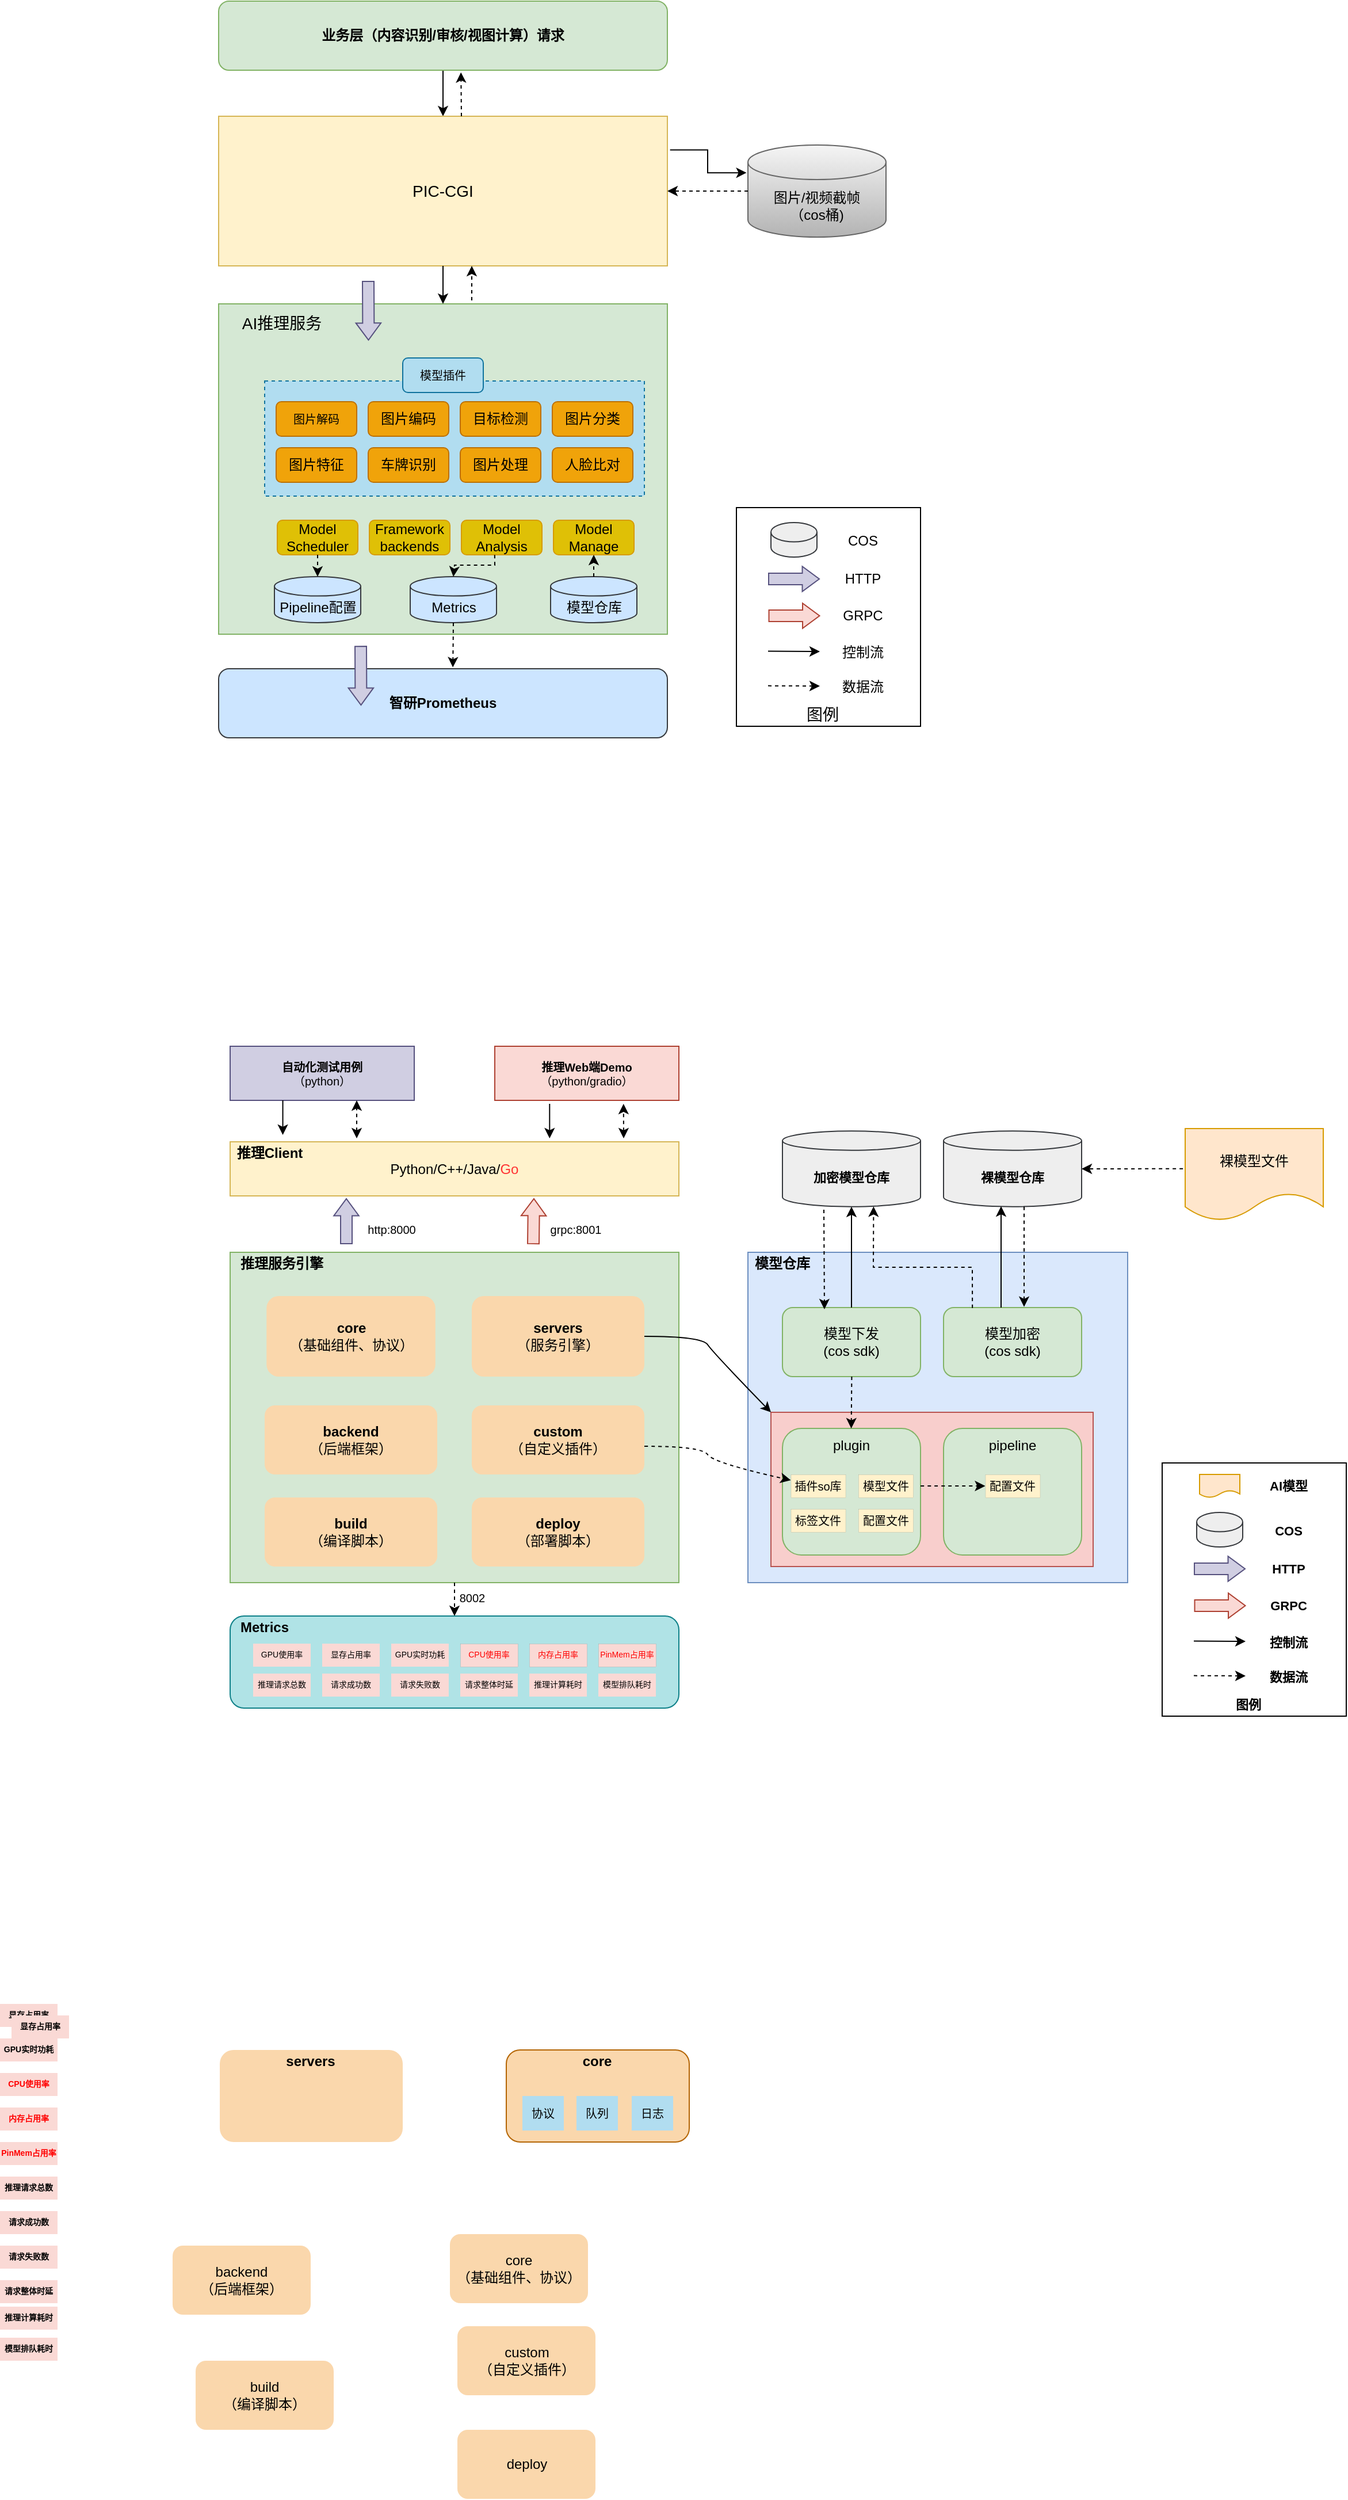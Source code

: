 <mxfile version="26.0.11">
  <diagram id="yvUyb9_Yjom-hSUSaHzK" name="Page-1">
    <mxGraphModel dx="1536" dy="848" grid="1" gridSize="10" guides="1" tooltips="1" connect="1" arrows="1" fold="1" page="1" pageScale="1" pageWidth="850" pageHeight="1100" math="0" shadow="0">
      <root>
        <mxCell id="0" />
        <mxCell id="1" parent="0" />
        <mxCell id="vIj0ayznzQ2Hyw27erG9-20" value="" style="rounded=0;whiteSpace=wrap;html=1;fillColor=#dae8fc;strokeColor=#6c8ebf;" vertex="1" parent="1">
          <mxGeometry x="650" y="1377" width="330" height="287" as="geometry" />
        </mxCell>
        <mxCell id="vIj0ayznzQ2Hyw27erG9-158" value="" style="rounded=0;whiteSpace=wrap;html=1;fillColor=#f8cecc;strokeColor=#b85450;" vertex="1" parent="1">
          <mxGeometry x="670" y="1516" width="280" height="134" as="geometry" />
        </mxCell>
        <mxCell id="qv2Fv-azI1-X_JU1ZbXW-3" value="" style="edgeStyle=orthogonalEdgeStyle;rounded=0;orthogonalLoop=1;jettySize=auto;html=1;" parent="1" source="qv2Fv-azI1-X_JU1ZbXW-1" target="qv2Fv-azI1-X_JU1ZbXW-2" edge="1">
          <mxGeometry relative="1" as="geometry" />
        </mxCell>
        <mxCell id="qv2Fv-azI1-X_JU1ZbXW-1" value="&lt;b&gt;业务层（内容识别/审核/视图计算）请求&lt;/b&gt;" style="rounded=1;whiteSpace=wrap;html=1;fillColor=#d5e8d4;strokeColor=#82b366;" parent="1" vertex="1">
          <mxGeometry x="190" y="290" width="390" height="60" as="geometry" />
        </mxCell>
        <mxCell id="qv2Fv-azI1-X_JU1ZbXW-2" value="&lt;font style=&quot;font-size: 14px;&quot;&gt;PIC-CGI&lt;/font&gt;" style="rounded=0;whiteSpace=wrap;html=1;fillColor=#fff2cc;strokeColor=#d6b656;gradientColor=none;" parent="1" vertex="1">
          <mxGeometry x="190" y="390" width="390" height="130" as="geometry" />
        </mxCell>
        <mxCell id="qv2Fv-azI1-X_JU1ZbXW-4" value="图片/视频截帧&lt;br&gt;（cos桶)" style="shape=cylinder3;whiteSpace=wrap;html=1;boundedLbl=1;backgroundOutline=1;size=15;fillColor=#f5f5f5;strokeColor=#666666;gradientColor=#b3b3b3;" parent="1" vertex="1">
          <mxGeometry x="650" y="415" width="120" height="80" as="geometry" />
        </mxCell>
        <mxCell id="qv2Fv-azI1-X_JU1ZbXW-6" style="edgeStyle=orthogonalEdgeStyle;rounded=0;orthogonalLoop=1;jettySize=auto;html=1;entryX=1;entryY=0.5;entryDx=0;entryDy=0;exitX=0;exitY=0.5;exitDx=0;exitDy=0;exitPerimeter=0;dashed=1;" parent="1" source="qv2Fv-azI1-X_JU1ZbXW-4" target="qv2Fv-azI1-X_JU1ZbXW-2" edge="1">
          <mxGeometry relative="1" as="geometry">
            <mxPoint x="664" y="360" as="sourcePoint" />
          </mxGeometry>
        </mxCell>
        <mxCell id="qv2Fv-azI1-X_JU1ZbXW-7" value="" style="rounded=0;whiteSpace=wrap;html=1;fillColor=#d5e8d4;strokeColor=#82b366;" parent="1" vertex="1">
          <mxGeometry x="190" y="553" width="390" height="287" as="geometry" />
        </mxCell>
        <mxCell id="qv2Fv-azI1-X_JU1ZbXW-8" value="&lt;font style=&quot;font-size: 14px;&quot;&gt;AI推理服务&lt;/font&gt;" style="text;strokeColor=none;align=center;fillColor=none;html=1;verticalAlign=middle;whiteSpace=wrap;rounded=0;" parent="1" vertex="1">
          <mxGeometry x="200" y="550" width="90" height="40" as="geometry" />
        </mxCell>
        <mxCell id="qv2Fv-azI1-X_JU1ZbXW-9" value="" style="rounded=0;whiteSpace=wrap;html=1;fillColor=#b1ddf0;strokeColor=#10739e;dashed=1;" parent="1" vertex="1">
          <mxGeometry x="230" y="620" width="330" height="100" as="geometry" />
        </mxCell>
        <mxCell id="qv2Fv-azI1-X_JU1ZbXW-10" value="&lt;font style=&quot;font-size: 10px;&quot;&gt;图片解码&lt;/font&gt;" style="rounded=1;whiteSpace=wrap;html=1;fillColor=#f0a30a;strokeColor=#BD7000;fontColor=#000000;" parent="1" vertex="1">
          <mxGeometry x="240" y="638" width="70" height="30" as="geometry" />
        </mxCell>
        <mxCell id="qv2Fv-azI1-X_JU1ZbXW-12" value="图片编码" style="rounded=1;whiteSpace=wrap;html=1;fillColor=#f0a30a;strokeColor=#BD7000;fontColor=#000000;" parent="1" vertex="1">
          <mxGeometry x="320" y="638" width="70" height="30" as="geometry" />
        </mxCell>
        <mxCell id="qv2Fv-azI1-X_JU1ZbXW-13" value="目标检测" style="rounded=1;whiteSpace=wrap;html=1;fillColor=#f0a30a;strokeColor=#BD7000;fontColor=#000000;" parent="1" vertex="1">
          <mxGeometry x="400" y="638" width="70" height="30" as="geometry" />
        </mxCell>
        <mxCell id="qv2Fv-azI1-X_JU1ZbXW-14" value="图片分类" style="rounded=1;whiteSpace=wrap;html=1;fillColor=#f0a30a;strokeColor=#BD7000;fontColor=#000000;" parent="1" vertex="1">
          <mxGeometry x="480" y="638" width="70" height="30" as="geometry" />
        </mxCell>
        <mxCell id="qv2Fv-azI1-X_JU1ZbXW-15" value="图片特征" style="rounded=1;whiteSpace=wrap;html=1;fillColor=#f0a30a;strokeColor=#BD7000;fontColor=#000000;" parent="1" vertex="1">
          <mxGeometry x="240" y="678" width="70" height="30" as="geometry" />
        </mxCell>
        <mxCell id="qv2Fv-azI1-X_JU1ZbXW-16" value="车牌识别" style="rounded=1;whiteSpace=wrap;html=1;fillColor=#f0a30a;strokeColor=#BD7000;fontColor=#000000;" parent="1" vertex="1">
          <mxGeometry x="320" y="678" width="70" height="30" as="geometry" />
        </mxCell>
        <mxCell id="qv2Fv-azI1-X_JU1ZbXW-17" value="图片处理" style="rounded=1;whiteSpace=wrap;html=1;fillColor=#f0a30a;strokeColor=#BD7000;fontColor=#000000;" parent="1" vertex="1">
          <mxGeometry x="400" y="678" width="70" height="30" as="geometry" />
        </mxCell>
        <mxCell id="qv2Fv-azI1-X_JU1ZbXW-18" value="人脸比对" style="rounded=1;whiteSpace=wrap;html=1;fillColor=#f0a30a;strokeColor=#BD7000;fontColor=#000000;" parent="1" vertex="1">
          <mxGeometry x="480" y="678" width="70" height="30" as="geometry" />
        </mxCell>
        <mxCell id="qv2Fv-azI1-X_JU1ZbXW-19" value="&lt;font style=&quot;font-size: 10px;&quot;&gt;模型插件&lt;/font&gt;" style="rounded=1;whiteSpace=wrap;html=1;fillColor=#b1ddf0;strokeColor=#10739e;" parent="1" vertex="1">
          <mxGeometry x="350" y="600" width="70" height="30" as="geometry" />
        </mxCell>
        <mxCell id="qv2Fv-azI1-X_JU1ZbXW-20" value="Model&lt;br&gt;Scheduler" style="rounded=1;whiteSpace=wrap;html=1;fillColor=#DFC006;strokeColor=#d79b00;gradientColor=none;" parent="1" vertex="1">
          <mxGeometry x="241" y="741" width="70" height="30" as="geometry" />
        </mxCell>
        <mxCell id="qv2Fv-azI1-X_JU1ZbXW-22" value="" style="edgeStyle=orthogonalEdgeStyle;rounded=0;orthogonalLoop=1;jettySize=auto;html=1;entryX=0.5;entryY=0;entryDx=0;entryDy=0;exitX=0.5;exitY=1;exitDx=0;exitDy=0;" parent="1" source="qv2Fv-azI1-X_JU1ZbXW-2" target="qv2Fv-azI1-X_JU1ZbXW-7" edge="1">
          <mxGeometry relative="1" as="geometry">
            <mxPoint x="380" y="530" as="sourcePoint" />
            <mxPoint x="395" y="290" as="targetPoint" />
            <Array as="points">
              <mxPoint x="385" y="540" />
              <mxPoint x="385" y="540" />
            </Array>
          </mxGeometry>
        </mxCell>
        <mxCell id="qv2Fv-azI1-X_JU1ZbXW-24" value="" style="rounded=0;whiteSpace=wrap;html=1;" parent="1" vertex="1">
          <mxGeometry x="640" y="730" width="160" height="190" as="geometry" />
        </mxCell>
        <mxCell id="qv2Fv-azI1-X_JU1ZbXW-25" value="&lt;font style=&quot;font-size: 14px;&quot;&gt;图例&lt;/font&gt;" style="text;strokeColor=none;align=center;fillColor=none;html=1;verticalAlign=middle;whiteSpace=wrap;rounded=0;" parent="1" vertex="1">
          <mxGeometry x="670" y="890" width="90" height="40" as="geometry" />
        </mxCell>
        <mxCell id="qv2Fv-azI1-X_JU1ZbXW-26" value="" style="shape=cylinder3;whiteSpace=wrap;html=1;boundedLbl=1;backgroundOutline=1;size=8.375;fillColor=#eeeeee;strokeColor=#36393d;" parent="1" vertex="1">
          <mxGeometry x="670" y="743" width="40" height="30" as="geometry" />
        </mxCell>
        <mxCell id="qv2Fv-azI1-X_JU1ZbXW-27" value="&lt;font style=&quot;font-size: 12px;&quot;&gt;COS&lt;/font&gt;" style="text;strokeColor=none;align=center;fillColor=none;html=1;verticalAlign=middle;whiteSpace=wrap;rounded=0;" parent="1" vertex="1">
          <mxGeometry x="720" y="743" width="60" height="32" as="geometry" />
        </mxCell>
        <mxCell id="qv2Fv-azI1-X_JU1ZbXW-28" value="" style="shape=flexArrow;endArrow=classic;html=1;rounded=0;endWidth=10.75;endSize=4.582;fillColor=#d0cee2;strokeColor=#56517e;" parent="1" edge="1">
          <mxGeometry width="50" height="50" relative="1" as="geometry">
            <mxPoint x="667.5" y="792" as="sourcePoint" />
            <mxPoint x="712.5" y="792" as="targetPoint" />
          </mxGeometry>
        </mxCell>
        <mxCell id="qv2Fv-azI1-X_JU1ZbXW-29" value="&lt;font style=&quot;font-size: 12px;&quot;&gt;HTTP&lt;/font&gt;" style="text;strokeColor=none;align=center;fillColor=none;html=1;verticalAlign=middle;whiteSpace=wrap;rounded=0;" parent="1" vertex="1">
          <mxGeometry x="720" y="776" width="60" height="32" as="geometry" />
        </mxCell>
        <mxCell id="qv2Fv-azI1-X_JU1ZbXW-30" value="" style="shape=flexArrow;endArrow=classic;html=1;rounded=0;endWidth=10.75;endSize=4.582;fillColor=#fad9d5;strokeColor=#ae4132;" parent="1" edge="1">
          <mxGeometry width="50" height="50" relative="1" as="geometry">
            <mxPoint x="667.75" y="824" as="sourcePoint" />
            <mxPoint x="712.75" y="824" as="targetPoint" />
          </mxGeometry>
        </mxCell>
        <mxCell id="qv2Fv-azI1-X_JU1ZbXW-31" value="&lt;font style=&quot;font-size: 12px;&quot;&gt;GRPC&lt;/font&gt;" style="text;strokeColor=none;align=center;fillColor=none;html=1;verticalAlign=middle;whiteSpace=wrap;rounded=0;" parent="1" vertex="1">
          <mxGeometry x="720.25" y="808" width="60" height="32" as="geometry" />
        </mxCell>
        <mxCell id="qv2Fv-azI1-X_JU1ZbXW-32" value="" style="endArrow=classic;html=1;rounded=0;" parent="1" edge="1">
          <mxGeometry width="50" height="50" relative="1" as="geometry">
            <mxPoint x="667.5" y="854.81" as="sourcePoint" />
            <mxPoint x="712.5" y="855" as="targetPoint" />
          </mxGeometry>
        </mxCell>
        <mxCell id="qv2Fv-azI1-X_JU1ZbXW-33" value="控制流" style="text;strokeColor=none;align=center;fillColor=none;html=1;verticalAlign=middle;whiteSpace=wrap;rounded=0;" parent="1" vertex="1">
          <mxGeometry x="720.25" y="840" width="60" height="32" as="geometry" />
        </mxCell>
        <mxCell id="qv2Fv-azI1-X_JU1ZbXW-34" value="" style="endArrow=classic;html=1;rounded=0;dashed=1;" parent="1" edge="1">
          <mxGeometry width="50" height="50" relative="1" as="geometry">
            <mxPoint x="667.5" y="884.81" as="sourcePoint" />
            <mxPoint x="712.5" y="885" as="targetPoint" />
          </mxGeometry>
        </mxCell>
        <mxCell id="qv2Fv-azI1-X_JU1ZbXW-35" value="数据流" style="text;strokeColor=none;align=center;fillColor=none;html=1;verticalAlign=middle;whiteSpace=wrap;rounded=0;" parent="1" vertex="1">
          <mxGeometry x="720.25" y="870" width="60" height="32" as="geometry" />
        </mxCell>
        <mxCell id="qv2Fv-azI1-X_JU1ZbXW-36" value="" style="shape=flexArrow;endArrow=classic;html=1;rounded=0;endWidth=10.75;endSize=4.582;fillColor=#d0cee2;strokeColor=#56517e;" parent="1" edge="1">
          <mxGeometry width="50" height="50" relative="1" as="geometry">
            <mxPoint x="320" y="533" as="sourcePoint" />
            <mxPoint x="320.23" y="584.92" as="targetPoint" />
          </mxGeometry>
        </mxCell>
        <mxCell id="qv2Fv-azI1-X_JU1ZbXW-37" value="Framework&lt;br&gt;backends" style="rounded=1;whiteSpace=wrap;html=1;fillColor=#DFC006;strokeColor=#d79b00;gradientColor=none;" parent="1" vertex="1">
          <mxGeometry x="321" y="741" width="70" height="30" as="geometry" />
        </mxCell>
        <mxCell id="qv2Fv-azI1-X_JU1ZbXW-38" value="Model Analysis" style="rounded=1;whiteSpace=wrap;html=1;fillColor=#DFC006;strokeColor=#d79b00;gradientColor=none;" parent="1" vertex="1">
          <mxGeometry x="401" y="741" width="70" height="30" as="geometry" />
        </mxCell>
        <mxCell id="qv2Fv-azI1-X_JU1ZbXW-39" value="Model Manage" style="rounded=1;whiteSpace=wrap;html=1;fillColor=#DFC006;strokeColor=#d79b00;gradientColor=none;" parent="1" vertex="1">
          <mxGeometry x="481" y="741" width="70" height="30" as="geometry" />
        </mxCell>
        <mxCell id="qv2Fv-azI1-X_JU1ZbXW-40" value="" style="endArrow=classic;html=1;rounded=0;dashed=1;" parent="1" edge="1">
          <mxGeometry width="50" height="50" relative="1" as="geometry">
            <mxPoint x="410" y="550" as="sourcePoint" />
            <mxPoint x="410" y="520" as="targetPoint" />
          </mxGeometry>
        </mxCell>
        <mxCell id="qv2Fv-azI1-X_JU1ZbXW-42" value="" style="edgeStyle=orthogonalEdgeStyle;rounded=0;orthogonalLoop=1;jettySize=auto;html=1;exitX=1.006;exitY=0.225;exitDx=0;exitDy=0;exitPerimeter=0;entryX=-0.01;entryY=0.301;entryDx=0;entryDy=0;entryPerimeter=0;" parent="1" source="qv2Fv-azI1-X_JU1ZbXW-2" target="qv2Fv-azI1-X_JU1ZbXW-4" edge="1">
          <mxGeometry relative="1" as="geometry">
            <mxPoint x="680" y="250" as="sourcePoint" />
            <mxPoint x="680" y="320" as="targetPoint" />
          </mxGeometry>
        </mxCell>
        <mxCell id="qv2Fv-azI1-X_JU1ZbXW-44" value="" style="endArrow=classic;html=1;rounded=0;dashed=1;entryX=0.54;entryY=1.031;entryDx=0;entryDy=0;entryPerimeter=0;" parent="1" target="qv2Fv-azI1-X_JU1ZbXW-1" edge="1">
          <mxGeometry width="50" height="50" relative="1" as="geometry">
            <mxPoint x="401" y="390" as="sourcePoint" />
            <mxPoint x="401" y="360" as="targetPoint" />
          </mxGeometry>
        </mxCell>
        <mxCell id="qv2Fv-azI1-X_JU1ZbXW-45" value="Pipeline配置" style="shape=cylinder3;whiteSpace=wrap;html=1;boundedLbl=1;backgroundOutline=1;size=8.4;fillColor=#cce5ff;strokeColor=#36393d;" parent="1" vertex="1">
          <mxGeometry x="238.5" y="790" width="75" height="40" as="geometry" />
        </mxCell>
        <mxCell id="qv2Fv-azI1-X_JU1ZbXW-46" value="Metrics" style="shape=cylinder3;whiteSpace=wrap;html=1;boundedLbl=1;backgroundOutline=1;size=8.4;fillColor=#cce5ff;strokeColor=#36393d;" parent="1" vertex="1">
          <mxGeometry x="356.5" y="790" width="75" height="40" as="geometry" />
        </mxCell>
        <mxCell id="qv2Fv-azI1-X_JU1ZbXW-47" value="模型仓库" style="shape=cylinder3;whiteSpace=wrap;html=1;boundedLbl=1;backgroundOutline=1;size=8.4;fillColor=#cce5ff;strokeColor=#36393d;" parent="1" vertex="1">
          <mxGeometry x="478.5" y="790" width="75" height="40" as="geometry" />
        </mxCell>
        <mxCell id="qv2Fv-azI1-X_JU1ZbXW-48" value="&lt;b&gt;智研Prometheus&lt;/b&gt;" style="rounded=1;whiteSpace=wrap;html=1;fillColor=#cce5ff;strokeColor=#36393d;" parent="1" vertex="1">
          <mxGeometry x="190" y="870" width="390" height="60" as="geometry" />
        </mxCell>
        <mxCell id="qv2Fv-azI1-X_JU1ZbXW-49" value="" style="endArrow=classic;html=1;rounded=0;dashed=1;exitX=0.5;exitY=1;exitDx=0;exitDy=0;entryX=0.5;entryY=0;entryDx=0;entryDy=0;entryPerimeter=0;" parent="1" source="qv2Fv-azI1-X_JU1ZbXW-20" target="qv2Fv-azI1-X_JU1ZbXW-45" edge="1">
          <mxGeometry width="50" height="50" relative="1" as="geometry">
            <mxPoint x="268.5" y="789.2" as="sourcePoint" />
            <mxPoint x="313.5" y="789.39" as="targetPoint" />
          </mxGeometry>
        </mxCell>
        <mxCell id="qv2Fv-azI1-X_JU1ZbXW-50" value="" style="endArrow=classic;html=1;rounded=0;dashed=1;entryX=0.5;entryY=0;entryDx=0;entryDy=0;entryPerimeter=0;exitX=0.413;exitY=1.006;exitDx=0;exitDy=0;exitPerimeter=0;" parent="1" source="qv2Fv-azI1-X_JU1ZbXW-38" target="qv2Fv-azI1-X_JU1ZbXW-46" edge="1">
          <mxGeometry width="50" height="50" relative="1" as="geometry">
            <mxPoint x="432.5" y="771" as="sourcePoint" />
            <mxPoint x="477.5" y="771.19" as="targetPoint" />
            <Array as="points">
              <mxPoint x="430" y="780" />
              <mxPoint x="395" y="780" />
            </Array>
          </mxGeometry>
        </mxCell>
        <mxCell id="qv2Fv-azI1-X_JU1ZbXW-51" value="" style="endArrow=classic;html=1;rounded=0;dashed=1;entryX=0.5;entryY=1;entryDx=0;entryDy=0;exitX=0.5;exitY=0;exitDx=0;exitDy=0;exitPerimeter=0;" parent="1" source="qv2Fv-azI1-X_JU1ZbXW-47" target="qv2Fv-azI1-X_JU1ZbXW-39" edge="1">
          <mxGeometry width="50" height="50" relative="1" as="geometry">
            <mxPoint x="520" y="790" as="sourcePoint" />
            <mxPoint x="565" y="790.19" as="targetPoint" />
          </mxGeometry>
        </mxCell>
        <mxCell id="qv2Fv-azI1-X_JU1ZbXW-52" value="" style="endArrow=classic;html=1;rounded=0;dashed=1;entryX=0.522;entryY=-0.02;entryDx=0;entryDy=0;entryPerimeter=0;exitX=0.5;exitY=1;exitDx=0;exitDy=0;exitPerimeter=0;" parent="1" source="qv2Fv-azI1-X_JU1ZbXW-46" target="qv2Fv-azI1-X_JU1ZbXW-48" edge="1">
          <mxGeometry width="50" height="50" relative="1" as="geometry">
            <mxPoint x="400" y="839.05" as="sourcePoint" />
            <mxPoint x="445" y="839.24" as="targetPoint" />
          </mxGeometry>
        </mxCell>
        <mxCell id="qv2Fv-azI1-X_JU1ZbXW-56" value="" style="shape=flexArrow;endArrow=classic;html=1;rounded=0;endWidth=10.75;endSize=4.582;fillColor=#d0cee2;strokeColor=#56517e;" parent="1" edge="1">
          <mxGeometry width="50" height="50" relative="1" as="geometry">
            <mxPoint x="313.5" y="850.08" as="sourcePoint" />
            <mxPoint x="313.73" y="902" as="targetPoint" />
          </mxGeometry>
        </mxCell>
        <mxCell id="vIj0ayznzQ2Hyw27erG9-16" value="" style="rounded=0;whiteSpace=wrap;html=1;fillColor=#d5e8d4;strokeColor=#82b366;" vertex="1" parent="1">
          <mxGeometry x="200" y="1377" width="390" height="287" as="geometry" />
        </mxCell>
        <mxCell id="vIj0ayznzQ2Hyw27erG9-19" value="&lt;b&gt;推理服务引擎&lt;/b&gt;" style="rounded=0;whiteSpace=wrap;html=1;fillColor=none;strokeColor=none;" vertex="1" parent="1">
          <mxGeometry x="200" y="1377" width="90" height="20" as="geometry" />
        </mxCell>
        <mxCell id="vIj0ayznzQ2Hyw27erG9-21" value="&lt;b&gt;模型仓库&lt;/b&gt;" style="rounded=0;whiteSpace=wrap;html=1;fillColor=none;strokeColor=none;" vertex="1" parent="1">
          <mxGeometry x="650" y="1377" width="60" height="20" as="geometry" />
        </mxCell>
        <mxCell id="vIj0ayznzQ2Hyw27erG9-22" value="" style="shape=flexArrow;endArrow=classic;html=1;rounded=0;endWidth=10.75;endSize=4.582;fillColor=#d0cee2;strokeColor=#56517e;fontFamily=Helvetica;fontStyle=1;fontSize=11;" edge="1" parent="1">
          <mxGeometry width="50" height="50" relative="1" as="geometry">
            <mxPoint x="301" y="1370" as="sourcePoint" />
            <mxPoint x="301" y="1330" as="targetPoint" />
          </mxGeometry>
        </mxCell>
        <mxCell id="vIj0ayznzQ2Hyw27erG9-27" value="http:8000" style="edgeLabel;html=1;align=center;verticalAlign=middle;resizable=0;points=[];fontSize=10;" vertex="1" connectable="0" parent="vIj0ayznzQ2Hyw27erG9-22">
          <mxGeometry x="-0.386" y="-1" relative="1" as="geometry">
            <mxPoint x="38" y="-1" as="offset" />
          </mxGeometry>
        </mxCell>
        <mxCell id="vIj0ayznzQ2Hyw27erG9-24" value="" style="shape=flexArrow;endArrow=classic;html=1;rounded=0;endWidth=10.75;endSize=4.582;fillColor=#fad9d5;strokeColor=#ae4132;fontFamily=Helvetica;fontStyle=1;fontSize=11;" edge="1" parent="1">
          <mxGeometry width="50" height="50" relative="1" as="geometry">
            <mxPoint x="463.5" y="1370" as="sourcePoint" />
            <mxPoint x="464" y="1330" as="targetPoint" />
          </mxGeometry>
        </mxCell>
        <mxCell id="vIj0ayznzQ2Hyw27erG9-28" value="grpc:8001" style="edgeLabel;html=1;align=center;verticalAlign=middle;resizable=0;points=[];fontSize=10;" vertex="1" connectable="0" parent="vIj0ayznzQ2Hyw27erG9-24">
          <mxGeometry x="-0.1" y="-1" relative="1" as="geometry">
            <mxPoint x="35" y="5" as="offset" />
          </mxGeometry>
        </mxCell>
        <mxCell id="vIj0ayznzQ2Hyw27erG9-30" value="&lt;b&gt;自动化测试用例&lt;/b&gt;&lt;br&gt;（python）" style="rounded=0;whiteSpace=wrap;html=1;fillColor=#d0cee2;strokeColor=#56517e;fontSize=10;" vertex="1" parent="1">
          <mxGeometry x="200" y="1198" width="160" height="47" as="geometry" />
        </mxCell>
        <mxCell id="vIj0ayznzQ2Hyw27erG9-31" value="&lt;b&gt;推理Web端Demo&lt;/b&gt;&lt;br&gt;（python/gradio）" style="rounded=0;whiteSpace=wrap;html=1;fillColor=#fad9d5;strokeColor=#ae4132;fontSize=10;" vertex="1" parent="1">
          <mxGeometry x="430" y="1198" width="160" height="47" as="geometry" />
        </mxCell>
        <mxCell id="vIj0ayznzQ2Hyw27erG9-32" value="" style="endArrow=classic;html=1;rounded=0;fontFamily=Helvetica;fontStyle=1;fontSize=10;" edge="1" parent="1">
          <mxGeometry width="50" height="50" relative="1" as="geometry">
            <mxPoint x="245.77" y="1245" as="sourcePoint" />
            <mxPoint x="245.77" y="1275" as="targetPoint" />
          </mxGeometry>
        </mxCell>
        <mxCell id="vIj0ayznzQ2Hyw27erG9-33" value="" style="endArrow=classic;html=1;rounded=0;dashed=1;fontFamily=Helvetica;fontStyle=1;fontSize=10;startArrow=classic;startFill=1;" edge="1" parent="1">
          <mxGeometry width="50" height="50" relative="1" as="geometry">
            <mxPoint x="310" y="1278" as="sourcePoint" />
            <mxPoint x="310" y="1245" as="targetPoint" />
          </mxGeometry>
        </mxCell>
        <mxCell id="vIj0ayznzQ2Hyw27erG9-35" value="" style="group" vertex="1" connectable="0" parent="1">
          <mxGeometry x="200" y="1281" width="390" height="47" as="geometry" />
        </mxCell>
        <mxCell id="vIj0ayznzQ2Hyw27erG9-25" value="Python/C++/Java/&lt;font style=&quot;color: rgb(255, 51, 51);&quot;&gt;Go&lt;/font&gt;" style="rounded=0;whiteSpace=wrap;html=1;fillColor=#fff2cc;strokeColor=#d6b656;" vertex="1" parent="vIj0ayznzQ2Hyw27erG9-35">
          <mxGeometry width="390" height="47" as="geometry" />
        </mxCell>
        <mxCell id="vIj0ayznzQ2Hyw27erG9-29" value="&lt;b&gt;推理Client&lt;/b&gt;" style="rounded=0;whiteSpace=wrap;html=1;fillColor=none;strokeColor=none;" vertex="1" parent="vIj0ayznzQ2Hyw27erG9-35">
          <mxGeometry width="69" height="20" as="geometry" />
        </mxCell>
        <mxCell id="vIj0ayznzQ2Hyw27erG9-36" value="" style="endArrow=classic;html=1;rounded=0;fontFamily=Helvetica;fontStyle=1;fontSize=10;" edge="1" parent="1">
          <mxGeometry width="50" height="50" relative="1" as="geometry">
            <mxPoint x="477.65" y="1248" as="sourcePoint" />
            <mxPoint x="477.65" y="1278" as="targetPoint" />
          </mxGeometry>
        </mxCell>
        <mxCell id="vIj0ayznzQ2Hyw27erG9-37" value="" style="endArrow=classic;html=1;rounded=0;dashed=1;fontFamily=Helvetica;fontStyle=1;fontSize=10;startArrow=classic;startFill=1;" edge="1" parent="1">
          <mxGeometry width="50" height="50" relative="1" as="geometry">
            <mxPoint x="542" y="1278" as="sourcePoint" />
            <mxPoint x="541.88" y="1248" as="targetPoint" />
          </mxGeometry>
        </mxCell>
        <mxCell id="vIj0ayznzQ2Hyw27erG9-38" value="" style="endArrow=classic;html=1;rounded=0;dashed=1;fontFamily=Helvetica;fontStyle=1;fontSize=11;exitX=0.5;exitY=1;exitDx=0;exitDy=0;entryX=0.5;entryY=0;entryDx=0;entryDy=0;" edge="1" parent="1" source="vIj0ayznzQ2Hyw27erG9-16" target="vIj0ayznzQ2Hyw27erG9-18">
          <mxGeometry width="50" height="50" relative="1" as="geometry">
            <mxPoint x="399.38" y="1664" as="sourcePoint" />
            <mxPoint x="399.6" y="1687" as="targetPoint" />
          </mxGeometry>
        </mxCell>
        <mxCell id="vIj0ayznzQ2Hyw27erG9-39" value="8002" style="edgeLabel;html=1;align=center;verticalAlign=middle;resizable=0;points=[];fontSize=10;" vertex="1" connectable="0" parent="vIj0ayznzQ2Hyw27erG9-38">
          <mxGeometry x="-0.229" relative="1" as="geometry">
            <mxPoint x="15" y="2" as="offset" />
          </mxGeometry>
        </mxCell>
        <mxCell id="vIj0ayznzQ2Hyw27erG9-41" value="" style="group" vertex="1" connectable="0" parent="1">
          <mxGeometry x="200" y="1693" width="390" height="90" as="geometry" />
        </mxCell>
        <mxCell id="vIj0ayznzQ2Hyw27erG9-18" value="" style="rounded=1;whiteSpace=wrap;html=1;fillColor=#b0e3e6;strokeColor=#0e8088;" vertex="1" parent="vIj0ayznzQ2Hyw27erG9-41">
          <mxGeometry width="390" height="80" as="geometry" />
        </mxCell>
        <mxCell id="vIj0ayznzQ2Hyw27erG9-40" value="&lt;b&gt;Metrics&lt;/b&gt;" style="rounded=0;whiteSpace=wrap;html=1;fillColor=none;strokeColor=none;" vertex="1" parent="vIj0ayznzQ2Hyw27erG9-41">
          <mxGeometry width="60" height="20" as="geometry" />
        </mxCell>
        <mxCell id="vIj0ayznzQ2Hyw27erG9-42" value="&lt;font&gt;GPU使用率&lt;/font&gt;" style="rounded=0;whiteSpace=wrap;html=1;fillColor=#fad9d5;strokeColor=none;fontSize=7;fontStyle=0" vertex="1" parent="vIj0ayznzQ2Hyw27erG9-41">
          <mxGeometry x="20" y="24" width="50" height="20" as="geometry" />
        </mxCell>
        <mxCell id="vIj0ayznzQ2Hyw27erG9-71" value="&lt;font&gt;显存占用率&lt;/font&gt;" style="rounded=0;whiteSpace=wrap;html=1;fillColor=#fad9d5;strokeColor=none;fontSize=7;fontStyle=0" vertex="1" parent="vIj0ayznzQ2Hyw27erG9-41">
          <mxGeometry x="80" y="24" width="50" height="20" as="geometry" />
        </mxCell>
        <mxCell id="vIj0ayznzQ2Hyw27erG9-72" value="&lt;font&gt;GPU实时功耗&lt;/font&gt;" style="rounded=0;whiteSpace=wrap;html=1;fillColor=#fad9d5;strokeColor=none;fontSize=7;fontStyle=0" vertex="1" parent="vIj0ayznzQ2Hyw27erG9-41">
          <mxGeometry x="140" y="24" width="50" height="20" as="geometry" />
        </mxCell>
        <mxCell id="vIj0ayznzQ2Hyw27erG9-73" value="CPU使用率" style="rounded=0;whiteSpace=wrap;html=1;fillColor=#fad9d5;strokeColor=default;fontSize=7;labelBorderColor=none;fontColor=light-dark(#ff0000, #ededed);fontStyle=0;dashed=1;strokeWidth=0;" vertex="1" parent="vIj0ayznzQ2Hyw27erG9-41">
          <mxGeometry x="200" y="24" width="50" height="20" as="geometry" />
        </mxCell>
        <mxCell id="vIj0ayznzQ2Hyw27erG9-74" value="内存占用率" style="rounded=0;whiteSpace=wrap;html=1;fillColor=#fad9d5;strokeColor=default;fontSize=7;labelBorderColor=none;fontColor=light-dark(#ff0000, #ededed);fontStyle=0;dashed=1;strokeWidth=0;" vertex="1" parent="vIj0ayznzQ2Hyw27erG9-41">
          <mxGeometry x="260" y="24" width="50" height="20" as="geometry" />
        </mxCell>
        <mxCell id="vIj0ayznzQ2Hyw27erG9-75" value="PinMem占用率" style="rounded=0;whiteSpace=wrap;html=1;fillColor=#fad9d5;strokeColor=default;fontSize=7;labelBorderColor=none;fontColor=light-dark(#ff0000, #ededed);fontStyle=0;dashed=1;strokeWidth=0;" vertex="1" parent="vIj0ayznzQ2Hyw27erG9-41">
          <mxGeometry x="320" y="24" width="50" height="20" as="geometry" />
        </mxCell>
        <mxCell id="vIj0ayznzQ2Hyw27erG9-76" value="&lt;span&gt;推理请求总数&lt;/span&gt;" style="rounded=0;whiteSpace=wrap;html=1;fillColor=#fad9d5;strokeColor=none;fontSize=7;fontStyle=0" vertex="1" parent="vIj0ayznzQ2Hyw27erG9-41">
          <mxGeometry x="20" y="50" width="50" height="20" as="geometry" />
        </mxCell>
        <mxCell id="vIj0ayznzQ2Hyw27erG9-77" value="&lt;span&gt;请求成功数&lt;/span&gt;" style="rounded=0;whiteSpace=wrap;html=1;fillColor=#fad9d5;strokeColor=none;fontSize=7;fontStyle=0" vertex="1" parent="vIj0ayznzQ2Hyw27erG9-41">
          <mxGeometry x="80" y="50" width="50" height="20" as="geometry" />
        </mxCell>
        <mxCell id="vIj0ayznzQ2Hyw27erG9-78" value="&lt;span&gt;请求失败数&lt;/span&gt;" style="rounded=0;whiteSpace=wrap;html=1;fillColor=#fad9d5;strokeColor=none;fontSize=7;fontStyle=0" vertex="1" parent="vIj0ayznzQ2Hyw27erG9-41">
          <mxGeometry x="140" y="50" width="50" height="20" as="geometry" />
        </mxCell>
        <mxCell id="vIj0ayznzQ2Hyw27erG9-79" value="&lt;span&gt;请求整体时延&lt;/span&gt;" style="rounded=0;whiteSpace=wrap;html=1;fillColor=#fad9d5;strokeColor=none;fontSize=7;fontStyle=0" vertex="1" parent="vIj0ayznzQ2Hyw27erG9-41">
          <mxGeometry x="200" y="50" width="50" height="20" as="geometry" />
        </mxCell>
        <mxCell id="vIj0ayznzQ2Hyw27erG9-80" value="&lt;span&gt;推理计算耗时&lt;/span&gt;" style="rounded=0;whiteSpace=wrap;html=1;fillColor=#fad9d5;strokeColor=none;fontSize=7;fontStyle=0" vertex="1" parent="vIj0ayznzQ2Hyw27erG9-41">
          <mxGeometry x="260" y="50" width="50" height="20" as="geometry" />
        </mxCell>
        <mxCell id="vIj0ayznzQ2Hyw27erG9-81" value="&lt;span&gt;模型排队耗时&lt;/span&gt;" style="rounded=0;whiteSpace=wrap;html=1;fillColor=#fad9d5;strokeColor=none;fontSize=7;fontStyle=0" vertex="1" parent="vIj0ayznzQ2Hyw27erG9-41">
          <mxGeometry x="320" y="50" width="50" height="20" as="geometry" />
        </mxCell>
        <mxCell id="vIj0ayznzQ2Hyw27erG9-44" value="&lt;font&gt;显存占用率&lt;/font&gt;" style="rounded=0;whiteSpace=wrap;html=1;fillColor=#fad9d5;strokeColor=none;fontSize=7;fontStyle=1" vertex="1" parent="1">
          <mxGeometry y="2030" width="50" height="20" as="geometry" />
        </mxCell>
        <mxCell id="vIj0ayznzQ2Hyw27erG9-45" value="&lt;font&gt;GPU实时功耗&lt;/font&gt;" style="rounded=0;whiteSpace=wrap;html=1;fillColor=#fad9d5;strokeColor=none;fontSize=7;fontStyle=1" vertex="1" parent="1">
          <mxGeometry y="2060" width="50" height="20" as="geometry" />
        </mxCell>
        <mxCell id="vIj0ayznzQ2Hyw27erG9-46" value="&lt;span&gt;推理请求总数&lt;/span&gt;" style="rounded=0;whiteSpace=wrap;html=1;fillColor=#fad9d5;strokeColor=none;fontSize=7;fontStyle=1" vertex="1" parent="1">
          <mxGeometry y="2180" width="50" height="20" as="geometry" />
        </mxCell>
        <mxCell id="vIj0ayznzQ2Hyw27erG9-47" value="&lt;span&gt;请求成功数&lt;/span&gt;" style="rounded=0;whiteSpace=wrap;html=1;fillColor=#fad9d5;strokeColor=none;fontSize=7;fontStyle=1" vertex="1" parent="1">
          <mxGeometry y="2210" width="50" height="20" as="geometry" />
        </mxCell>
        <mxCell id="vIj0ayznzQ2Hyw27erG9-48" value="&lt;span&gt;请求失败数&lt;/span&gt;" style="rounded=0;whiteSpace=wrap;html=1;fillColor=#fad9d5;strokeColor=none;fontSize=7;fontStyle=1" vertex="1" parent="1">
          <mxGeometry y="2240" width="50" height="20" as="geometry" />
        </mxCell>
        <mxCell id="vIj0ayznzQ2Hyw27erG9-49" value="&lt;span&gt;请求整体时延&lt;/span&gt;" style="rounded=0;whiteSpace=wrap;html=1;fillColor=#fad9d5;strokeColor=none;fontSize=7;fontStyle=1" vertex="1" parent="1">
          <mxGeometry y="2270" width="50" height="20" as="geometry" />
        </mxCell>
        <mxCell id="vIj0ayznzQ2Hyw27erG9-50" value="&lt;span&gt;推理计算耗时&lt;/span&gt;" style="rounded=0;whiteSpace=wrap;html=1;fillColor=#fad9d5;strokeColor=none;fontSize=7;fontStyle=1" vertex="1" parent="1">
          <mxGeometry y="2293" width="50" height="20" as="geometry" />
        </mxCell>
        <mxCell id="vIj0ayznzQ2Hyw27erG9-62" value="&lt;span&gt;模型排队耗时&lt;/span&gt;" style="rounded=0;whiteSpace=wrap;html=1;fillColor=#fad9d5;strokeColor=none;fontSize=7;fontStyle=1" vertex="1" parent="1">
          <mxGeometry y="2320" width="50" height="20" as="geometry" />
        </mxCell>
        <mxCell id="vIj0ayznzQ2Hyw27erG9-63" value="CPU使用率" style="rounded=0;whiteSpace=wrap;html=1;fillColor=#fad9d5;strokeColor=none;fontSize=7;labelBorderColor=none;fontColor=light-dark(#ff0000, #ededed);fontStyle=1" vertex="1" parent="1">
          <mxGeometry y="2090" width="50" height="20" as="geometry" />
        </mxCell>
        <mxCell id="vIj0ayznzQ2Hyw27erG9-64" value="内存占用率" style="rounded=0;whiteSpace=wrap;html=1;fillColor=#fad9d5;strokeColor=none;fontSize=7;labelBorderColor=none;fontColor=light-dark(#ff0000, #ededed);fontStyle=1" vertex="1" parent="1">
          <mxGeometry y="2120" width="50" height="20" as="geometry" />
        </mxCell>
        <mxCell id="vIj0ayznzQ2Hyw27erG9-65" value="PinMem占用率" style="rounded=0;whiteSpace=wrap;html=1;fillColor=#fad9d5;strokeColor=none;fontSize=7;labelBorderColor=none;fontColor=light-dark(#ff0000, #ededed);fontStyle=1" vertex="1" parent="1">
          <mxGeometry y="2150" width="50" height="20" as="geometry" />
        </mxCell>
        <mxCell id="vIj0ayznzQ2Hyw27erG9-82" value="&lt;b&gt;servers&lt;/b&gt;&lt;br&gt;（服务引擎）" style="rounded=1;whiteSpace=wrap;html=1;fillColor=#fad7ac;strokeColor=none;" vertex="1" parent="1">
          <mxGeometry x="410" y="1415" width="150" height="70" as="geometry" />
        </mxCell>
        <mxCell id="vIj0ayznzQ2Hyw27erG9-83" value="&lt;div&gt;&lt;b&gt;core&lt;/b&gt;&lt;br&gt;（&lt;span style=&quot;background-color: transparent; color: light-dark(rgb(0, 0, 0), rgb(255, 255, 255));&quot;&gt;基础组件、协议）&lt;/span&gt;&lt;/div&gt;" style="rounded=1;whiteSpace=wrap;html=1;fillColor=#fad7ac;strokeColor=none;" vertex="1" parent="1">
          <mxGeometry x="231.63" y="1415" width="146.75" height="70" as="geometry" />
        </mxCell>
        <mxCell id="vIj0ayznzQ2Hyw27erG9-84" value="&lt;div&gt;&lt;b&gt;backend&lt;/b&gt;&lt;br&gt;（后端框架）&lt;/div&gt;" style="rounded=1;whiteSpace=wrap;html=1;fillColor=#fad7ac;strokeColor=none;" vertex="1" parent="1">
          <mxGeometry x="230" y="1510" width="150" height="60" as="geometry" />
        </mxCell>
        <mxCell id="vIj0ayznzQ2Hyw27erG9-86" value="&lt;div&gt;&lt;b&gt;custom&lt;/b&gt;&lt;br&gt;（自定义插件）&lt;/div&gt;" style="rounded=1;whiteSpace=wrap;html=1;fillColor=#fad7ac;strokeColor=none;" vertex="1" parent="1">
          <mxGeometry x="410" y="1510" width="150" height="60" as="geometry" />
        </mxCell>
        <mxCell id="vIj0ayznzQ2Hyw27erG9-87" value="&lt;div&gt;&lt;b&gt;build&lt;/b&gt;&lt;br&gt;（编译脚本）&lt;/div&gt;" style="rounded=1;whiteSpace=wrap;html=1;fillColor=#fad7ac;strokeColor=none;" vertex="1" parent="1">
          <mxGeometry x="230" y="1590" width="150" height="60" as="geometry" />
        </mxCell>
        <mxCell id="vIj0ayznzQ2Hyw27erG9-88" value="&lt;b&gt;deploy&lt;/b&gt;&lt;br&gt;（部署脚本）" style="rounded=1;whiteSpace=wrap;html=1;fillColor=#fad7ac;strokeColor=none;" vertex="1" parent="1">
          <mxGeometry x="410" y="1590" width="150" height="60" as="geometry" />
        </mxCell>
        <mxCell id="vIj0ayznzQ2Hyw27erG9-90" value="&lt;div&gt;core&lt;br&gt;（&lt;span style=&quot;background-color: transparent; color: light-dark(rgb(0, 0, 0), rgb(255, 255, 255));&quot;&gt;基础组件、协议）&lt;/span&gt;&lt;/div&gt;" style="rounded=1;whiteSpace=wrap;html=1;fillColor=#fad7ac;strokeColor=none;" vertex="1" parent="1">
          <mxGeometry x="391" y="2230" width="120" height="60" as="geometry" />
        </mxCell>
        <mxCell id="vIj0ayznzQ2Hyw27erG9-91" value="&lt;div&gt;backend&lt;br&gt;（后端框架）&lt;/div&gt;" style="rounded=1;whiteSpace=wrap;html=1;fillColor=#fad7ac;strokeColor=none;" vertex="1" parent="1">
          <mxGeometry x="150" y="2240" width="120" height="60" as="geometry" />
        </mxCell>
        <mxCell id="vIj0ayznzQ2Hyw27erG9-92" value="&lt;div&gt;custom&lt;br&gt;（自定义插件）&lt;/div&gt;" style="rounded=1;whiteSpace=wrap;html=1;fillColor=#fad7ac;strokeColor=none;" vertex="1" parent="1">
          <mxGeometry x="397.5" y="2310" width="120" height="60" as="geometry" />
        </mxCell>
        <mxCell id="vIj0ayznzQ2Hyw27erG9-93" value="&lt;div&gt;build&lt;br&gt;（编译脚本）&lt;/div&gt;" style="rounded=1;whiteSpace=wrap;html=1;fillColor=#fad7ac;strokeColor=none;" vertex="1" parent="1">
          <mxGeometry x="170" y="2340" width="120" height="60" as="geometry" />
        </mxCell>
        <mxCell id="vIj0ayznzQ2Hyw27erG9-94" value="deploy" style="rounded=1;whiteSpace=wrap;html=1;fillColor=#fad7ac;strokeColor=none;" vertex="1" parent="1">
          <mxGeometry x="397.5" y="2400" width="120" height="60" as="geometry" />
        </mxCell>
        <mxCell id="vIj0ayznzQ2Hyw27erG9-96" value="" style="group" vertex="1" connectable="0" parent="1">
          <mxGeometry x="191" y="2070" width="159" height="80" as="geometry" />
        </mxCell>
        <mxCell id="vIj0ayznzQ2Hyw27erG9-89" value="" style="rounded=1;whiteSpace=wrap;html=1;fillColor=#fad7ac;strokeColor=none;" vertex="1" parent="vIj0ayznzQ2Hyw27erG9-96">
          <mxGeometry width="159" height="80" as="geometry" />
        </mxCell>
        <mxCell id="vIj0ayznzQ2Hyw27erG9-95" value="&lt;font&gt;&lt;b&gt;servers&lt;/b&gt;&lt;/font&gt;" style="rounded=0;whiteSpace=wrap;html=1;fillColor=none;strokeColor=none;" vertex="1" parent="vIj0ayznzQ2Hyw27erG9-96">
          <mxGeometry x="49" width="60" height="20" as="geometry" />
        </mxCell>
        <mxCell id="vIj0ayznzQ2Hyw27erG9-98" value="" style="group;fontStyle=1" vertex="1" connectable="0" parent="1">
          <mxGeometry x="440" y="2070" width="159" height="80" as="geometry" />
        </mxCell>
        <mxCell id="vIj0ayznzQ2Hyw27erG9-99" value="" style="rounded=1;whiteSpace=wrap;html=1;fillColor=#fad7ac;strokeColor=#b46504;" vertex="1" parent="vIj0ayznzQ2Hyw27erG9-98">
          <mxGeometry width="159" height="80" as="geometry" />
        </mxCell>
        <mxCell id="vIj0ayznzQ2Hyw27erG9-100" value="&lt;font&gt;&lt;b&gt;core&lt;/b&gt;&lt;/font&gt;" style="rounded=0;whiteSpace=wrap;html=1;fillColor=none;strokeColor=none;fontSize=12;" vertex="1" parent="vIj0ayznzQ2Hyw27erG9-98">
          <mxGeometry x="49" width="60" height="20" as="geometry" />
        </mxCell>
        <mxCell id="vIj0ayznzQ2Hyw27erG9-101" value="协议" style="rounded=0;whiteSpace=wrap;html=1;fillColor=#b1ddf0;strokeColor=none;fontSize=10;" vertex="1" parent="vIj0ayznzQ2Hyw27erG9-98">
          <mxGeometry x="14" y="40" width="36" height="30" as="geometry" />
        </mxCell>
        <mxCell id="vIj0ayznzQ2Hyw27erG9-102" value="队列" style="rounded=0;whiteSpace=wrap;html=1;fillColor=#b1ddf0;strokeColor=none;fontSize=10;" vertex="1" parent="vIj0ayznzQ2Hyw27erG9-98">
          <mxGeometry x="61" y="40" width="36" height="30" as="geometry" />
        </mxCell>
        <mxCell id="vIj0ayznzQ2Hyw27erG9-108" value="日志" style="rounded=0;whiteSpace=wrap;html=1;fillColor=#b1ddf0;strokeColor=none;fontSize=10;" vertex="1" parent="vIj0ayznzQ2Hyw27erG9-98">
          <mxGeometry x="109" y="40" width="36" height="30" as="geometry" />
        </mxCell>
        <mxCell id="vIj0ayznzQ2Hyw27erG9-109" value="&lt;font&gt;显存占用率&lt;/font&gt;" style="rounded=0;whiteSpace=wrap;html=1;fillColor=#fad9d5;strokeColor=none;fontSize=7;fontStyle=1" vertex="1" parent="1">
          <mxGeometry x="10" y="2040" width="50" height="20" as="geometry" />
        </mxCell>
        <mxCell id="vIj0ayznzQ2Hyw27erG9-110" value="模型下发&lt;br&gt;(cos sdk)" style="rounded=1;whiteSpace=wrap;html=1;fillColor=#d5e8d4;strokeColor=#82b366;" vertex="1" parent="1">
          <mxGeometry x="680" y="1425" width="120" height="60" as="geometry" />
        </mxCell>
        <mxCell id="vIj0ayznzQ2Hyw27erG9-112" value="模型加密&lt;br&gt;(cos sdk)" style="rounded=1;whiteSpace=wrap;html=1;fillColor=#d5e8d4;strokeColor=#82b366;" vertex="1" parent="1">
          <mxGeometry x="820" y="1425" width="120" height="60" as="geometry" />
        </mxCell>
        <mxCell id="vIj0ayznzQ2Hyw27erG9-113" value="加密模型仓库" style="shape=cylinder3;whiteSpace=wrap;html=1;boundedLbl=1;backgroundOutline=1;size=8.375;fillColor=#eeeeee;strokeColor=#36393d;fontFamily=Helvetica;fontStyle=1;fontSize=11;" vertex="1" parent="1">
          <mxGeometry x="680" y="1271.63" width="120" height="65.75" as="geometry" />
        </mxCell>
        <mxCell id="vIj0ayznzQ2Hyw27erG9-115" value="裸模型仓库" style="shape=cylinder3;whiteSpace=wrap;html=1;boundedLbl=1;backgroundOutline=1;size=8.375;fillColor=#eeeeee;strokeColor=#36393d;fontFamily=Helvetica;fontStyle=1;fontSize=11;" vertex="1" parent="1">
          <mxGeometry x="820" y="1271.63" width="120" height="65.75" as="geometry" />
        </mxCell>
        <mxCell id="vIj0ayznzQ2Hyw27erG9-116" value="" style="endArrow=classic;html=1;rounded=0;dashed=1;fontFamily=Helvetica;fontStyle=1;fontSize=11;entryX=0.304;entryY=0.025;entryDx=0;entryDy=0;entryPerimeter=0;" edge="1" parent="1" target="vIj0ayznzQ2Hyw27erG9-110">
          <mxGeometry width="50" height="50" relative="1" as="geometry">
            <mxPoint x="716" y="1340" as="sourcePoint" />
            <mxPoint x="1065" y="1425.19" as="targetPoint" />
          </mxGeometry>
        </mxCell>
        <mxCell id="vIj0ayznzQ2Hyw27erG9-118" value="" style="endArrow=classic;html=1;rounded=0;dashed=1;fontFamily=Helvetica;fontStyle=1;fontSize=11;exitX=0.209;exitY=0.006;exitDx=0;exitDy=0;exitPerimeter=0;entryX=0.66;entryY=0.997;entryDx=0;entryDy=0;entryPerimeter=0;" edge="1" parent="1" source="vIj0ayznzQ2Hyw27erG9-112" target="vIj0ayznzQ2Hyw27erG9-113">
          <mxGeometry width="50" height="50" relative="1" as="geometry">
            <mxPoint x="726" y="1350" as="sourcePoint" />
            <mxPoint x="850" y="1333" as="targetPoint" />
            <Array as="points">
              <mxPoint x="845" y="1390" />
              <mxPoint x="810" y="1390" />
              <mxPoint x="759" y="1390" />
            </Array>
          </mxGeometry>
        </mxCell>
        <mxCell id="vIj0ayznzQ2Hyw27erG9-119" value="" style="endArrow=classic;html=1;rounded=0;dashed=1;fontFamily=Helvetica;fontStyle=1;fontSize=11;entryX=0.304;entryY=0.025;entryDx=0;entryDy=0;entryPerimeter=0;" edge="1" parent="1">
          <mxGeometry width="50" height="50" relative="1" as="geometry">
            <mxPoint x="890" y="1337.38" as="sourcePoint" />
            <mxPoint x="890" y="1424.38" as="targetPoint" />
          </mxGeometry>
        </mxCell>
        <mxCell id="vIj0ayznzQ2Hyw27erG9-120" value="" style="endArrow=classic;html=1;rounded=0;fontFamily=Helvetica;fontStyle=1;fontSize=10;entryX=0.5;entryY=1;entryDx=0;entryDy=0;entryPerimeter=0;exitX=0.5;exitY=0;exitDx=0;exitDy=0;" edge="1" parent="1" source="vIj0ayznzQ2Hyw27erG9-110" target="vIj0ayznzQ2Hyw27erG9-113">
          <mxGeometry width="50" height="50" relative="1" as="geometry">
            <mxPoint x="740" y="1367" as="sourcePoint" />
            <mxPoint x="740" y="1397" as="targetPoint" />
          </mxGeometry>
        </mxCell>
        <mxCell id="vIj0ayznzQ2Hyw27erG9-121" value="" style="endArrow=classic;html=1;rounded=0;fontFamily=Helvetica;fontStyle=1;fontSize=10;entryX=0.5;entryY=1;entryDx=0;entryDy=0;entryPerimeter=0;exitX=0.5;exitY=0;exitDx=0;exitDy=0;" edge="1" parent="1">
          <mxGeometry width="50" height="50" relative="1" as="geometry">
            <mxPoint x="870" y="1425" as="sourcePoint" />
            <mxPoint x="870" y="1337" as="targetPoint" />
          </mxGeometry>
        </mxCell>
        <mxCell id="vIj0ayznzQ2Hyw27erG9-122" value="" style="rounded=1;whiteSpace=wrap;html=1;fillColor=#d5e8d4;strokeColor=#82b366;" vertex="1" parent="1">
          <mxGeometry x="680" y="1530" width="120" height="110" as="geometry" />
        </mxCell>
        <mxCell id="vIj0ayznzQ2Hyw27erG9-123" value="裸模型文件" style="shape=document;whiteSpace=wrap;html=1;boundedLbl=1;fillColor=#ffe6cc;strokeColor=#d79b00;" vertex="1" parent="1">
          <mxGeometry x="1030" y="1269.51" width="120" height="80" as="geometry" />
        </mxCell>
        <mxCell id="vIj0ayznzQ2Hyw27erG9-124" value="" style="endArrow=classic;html=1;rounded=0;dashed=1;fontFamily=Helvetica;fontStyle=1;fontSize=11;entryX=1;entryY=0.5;entryDx=0;entryDy=0;entryPerimeter=0;exitX=-0.016;exitY=0.436;exitDx=0;exitDy=0;exitPerimeter=0;" edge="1" parent="1" source="vIj0ayznzQ2Hyw27erG9-123" target="vIj0ayznzQ2Hyw27erG9-115">
          <mxGeometry width="50" height="50" relative="1" as="geometry">
            <mxPoint x="900" y="1347.38" as="sourcePoint" />
            <mxPoint x="900" y="1434.38" as="targetPoint" />
          </mxGeometry>
        </mxCell>
        <mxCell id="vIj0ayznzQ2Hyw27erG9-126" value="" style="rounded=1;whiteSpace=wrap;html=1;fillColor=#d5e8d4;strokeColor=#82b366;" vertex="1" parent="1">
          <mxGeometry x="820" y="1530" width="120" height="110" as="geometry" />
        </mxCell>
        <mxCell id="vIj0ayznzQ2Hyw27erG9-127" value="" style="endArrow=classic;html=1;rounded=0;dashed=1;fontFamily=Helvetica;fontStyle=1;fontSize=11;" edge="1" parent="1">
          <mxGeometry width="50" height="50" relative="1" as="geometry">
            <mxPoint x="740.21" y="1485" as="sourcePoint" />
            <mxPoint x="739.8" y="1530" as="targetPoint" />
          </mxGeometry>
        </mxCell>
        <mxCell id="vIj0ayznzQ2Hyw27erG9-132" value="&lt;span style=&quot;font-size: 12px; font-weight: 400;&quot;&gt;plugin&lt;br&gt;&lt;/span&gt;" style="text;strokeColor=none;align=center;fillColor=none;html=1;verticalAlign=middle;whiteSpace=wrap;rounded=0;fontFamily=Helvetica;fontStyle=1;fontSize=11;container=0;" vertex="1" parent="1">
          <mxGeometry x="710" y="1530" width="60" height="30" as="geometry" />
        </mxCell>
        <mxCell id="vIj0ayznzQ2Hyw27erG9-133" value="&lt;span style=&quot;font-size: 12px; font-weight: 400;&quot;&gt;pipeline&lt;/span&gt;" style="text;strokeColor=none;align=center;fillColor=none;html=1;verticalAlign=middle;whiteSpace=wrap;rounded=0;fontFamily=Helvetica;fontStyle=1;fontSize=11;container=0;" vertex="1" parent="1">
          <mxGeometry x="850" y="1530" width="60" height="30" as="geometry" />
        </mxCell>
        <mxCell id="vIj0ayznzQ2Hyw27erG9-149" value="&lt;font style=&quot;font-size: 10px; font-weight: normal;&quot;&gt;插件so库&lt;/font&gt;" style="rounded=0;whiteSpace=wrap;html=1;fillColor=#fff2cc;strokeColor=default;fontSize=7;fontStyle=1;strokeWidth=0;" vertex="1" parent="1">
          <mxGeometry x="687.25" y="1570" width="47.5" height="20" as="geometry" />
        </mxCell>
        <mxCell id="vIj0ayznzQ2Hyw27erG9-150" value="&lt;font style=&quot;font-size: 10px; font-weight: normal;&quot;&gt;模型文件&lt;/font&gt;" style="rounded=0;whiteSpace=wrap;html=1;fillColor=#fff2cc;strokeColor=default;fontSize=7;fontStyle=1;strokeWidth=0;" vertex="1" parent="1">
          <mxGeometry x="746" y="1570" width="47.5" height="20" as="geometry" />
        </mxCell>
        <mxCell id="vIj0ayznzQ2Hyw27erG9-151" value="&lt;font style=&quot;font-size: 10px; font-weight: normal;&quot;&gt;标签文件&lt;/font&gt;" style="rounded=0;whiteSpace=wrap;html=1;fillColor=#fff2cc;strokeColor=default;fontSize=7;fontStyle=1;strokeWidth=0;" vertex="1" parent="1">
          <mxGeometry x="687.25" y="1600" width="47.5" height="20" as="geometry" />
        </mxCell>
        <mxCell id="vIj0ayznzQ2Hyw27erG9-152" value="&lt;font style=&quot;font-size: 10px; font-weight: normal;&quot;&gt;配置文件&lt;/font&gt;" style="rounded=0;whiteSpace=wrap;html=1;fillColor=#fff2cc;strokeColor=default;fontSize=7;fontStyle=1;strokeWidth=0;" vertex="1" parent="1">
          <mxGeometry x="746" y="1600" width="47.5" height="20" as="geometry" />
        </mxCell>
        <mxCell id="vIj0ayznzQ2Hyw27erG9-153" value="&lt;span style=&quot;font-size: 10px; font-weight: 400;&quot;&gt;配置文件&lt;/span&gt;" style="rounded=0;whiteSpace=wrap;html=1;fillColor=#fff2cc;strokeColor=default;fontSize=7;fontStyle=1;strokeWidth=0;" vertex="1" parent="1">
          <mxGeometry x="856.25" y="1570" width="47.5" height="20" as="geometry" />
        </mxCell>
        <mxCell id="vIj0ayznzQ2Hyw27erG9-155" value="" style="curved=1;endArrow=classic;html=1;rounded=0;entryX=0;entryY=0.5;entryDx=0;entryDy=0;dashed=1;" edge="1" parent="1" target="vIj0ayznzQ2Hyw27erG9-153">
          <mxGeometry width="50" height="50" relative="1" as="geometry">
            <mxPoint x="800" y="1580" as="sourcePoint" />
            <mxPoint x="850" y="1530" as="targetPoint" />
            <Array as="points">
              <mxPoint x="830" y="1580" />
            </Array>
          </mxGeometry>
        </mxCell>
        <mxCell id="vIj0ayznzQ2Hyw27erG9-156" value="" style="curved=1;endArrow=classic;html=1;rounded=0;entryX=0;entryY=0.25;entryDx=0;entryDy=0;dashed=1;" edge="1" parent="1" target="vIj0ayznzQ2Hyw27erG9-149">
          <mxGeometry width="50" height="50" relative="1" as="geometry">
            <mxPoint x="560" y="1545.5" as="sourcePoint" />
            <mxPoint x="610" y="1495.5" as="targetPoint" />
            <Array as="points">
              <mxPoint x="610" y="1545.5" />
              <mxPoint x="620" y="1560" />
            </Array>
          </mxGeometry>
        </mxCell>
        <mxCell id="vIj0ayznzQ2Hyw27erG9-159" value="" style="curved=1;endArrow=classic;html=1;rounded=0;entryX=0;entryY=0;entryDx=0;entryDy=0;" edge="1" parent="1" target="vIj0ayznzQ2Hyw27erG9-158">
          <mxGeometry width="50" height="50" relative="1" as="geometry">
            <mxPoint x="560" y="1450" as="sourcePoint" />
            <mxPoint x="687" y="1479.5" as="targetPoint" />
            <Array as="points">
              <mxPoint x="610" y="1450" />
              <mxPoint x="620" y="1464.5" />
            </Array>
          </mxGeometry>
        </mxCell>
        <mxCell id="vIj0ayznzQ2Hyw27erG9-160" value="" style="group" vertex="1" connectable="0" parent="1">
          <mxGeometry x="1010" y="1560" width="160" height="230" as="geometry" />
        </mxCell>
        <mxCell id="vIj0ayznzQ2Hyw27erG9-2" value="" style="rounded=0;whiteSpace=wrap;html=1;fontFamily=Helvetica;fontStyle=1;fontSize=11;container=0;" vertex="1" parent="vIj0ayznzQ2Hyw27erG9-160">
          <mxGeometry width="160" height="220" as="geometry" />
        </mxCell>
        <mxCell id="vIj0ayznzQ2Hyw27erG9-3" value="&lt;font&gt;图例&lt;/font&gt;" style="text;strokeColor=none;align=center;fillColor=none;html=1;verticalAlign=middle;whiteSpace=wrap;rounded=0;fontFamily=Helvetica;fontStyle=1;fontSize=11;container=0;" vertex="1" parent="vIj0ayznzQ2Hyw27erG9-160">
          <mxGeometry x="30" y="190" width="90" height="40" as="geometry" />
        </mxCell>
        <mxCell id="vIj0ayznzQ2Hyw27erG9-4" value="" style="shape=cylinder3;whiteSpace=wrap;html=1;boundedLbl=1;backgroundOutline=1;size=8.375;fillColor=#eeeeee;strokeColor=#36393d;fontFamily=Helvetica;fontStyle=1;fontSize=11;container=0;" vertex="1" parent="vIj0ayznzQ2Hyw27erG9-160">
          <mxGeometry x="30" y="43" width="40" height="30" as="geometry" />
        </mxCell>
        <mxCell id="vIj0ayznzQ2Hyw27erG9-5" value="&lt;font&gt;COS&lt;/font&gt;" style="text;strokeColor=none;align=center;fillColor=none;html=1;verticalAlign=middle;whiteSpace=wrap;rounded=0;fontFamily=Helvetica;fontStyle=1;fontSize=11;container=0;" vertex="1" parent="vIj0ayznzQ2Hyw27erG9-160">
          <mxGeometry x="80" y="43" width="60" height="32" as="geometry" />
        </mxCell>
        <mxCell id="vIj0ayznzQ2Hyw27erG9-6" value="" style="shape=flexArrow;endArrow=classic;html=1;rounded=0;endWidth=10.75;endSize=4.582;fillColor=#d0cee2;strokeColor=#56517e;fontFamily=Helvetica;fontStyle=1;fontSize=11;" edge="1" parent="vIj0ayznzQ2Hyw27erG9-160">
          <mxGeometry width="50" height="50" relative="1" as="geometry">
            <mxPoint x="27.5" y="92" as="sourcePoint" />
            <mxPoint x="72.5" y="92" as="targetPoint" />
          </mxGeometry>
        </mxCell>
        <mxCell id="vIj0ayznzQ2Hyw27erG9-7" value="&lt;font&gt;HTTP&lt;/font&gt;" style="text;strokeColor=none;align=center;fillColor=none;html=1;verticalAlign=middle;whiteSpace=wrap;rounded=0;fontFamily=Helvetica;fontStyle=1;fontSize=11;container=0;" vertex="1" parent="vIj0ayznzQ2Hyw27erG9-160">
          <mxGeometry x="80" y="76" width="60" height="32" as="geometry" />
        </mxCell>
        <mxCell id="vIj0ayznzQ2Hyw27erG9-8" value="" style="shape=flexArrow;endArrow=classic;html=1;rounded=0;endWidth=10.75;endSize=4.582;fillColor=#fad9d5;strokeColor=#ae4132;fontFamily=Helvetica;fontStyle=1;fontSize=11;" edge="1" parent="vIj0ayznzQ2Hyw27erG9-160">
          <mxGeometry width="50" height="50" relative="1" as="geometry">
            <mxPoint x="27.75" y="124" as="sourcePoint" />
            <mxPoint x="72.75" y="124" as="targetPoint" />
          </mxGeometry>
        </mxCell>
        <mxCell id="vIj0ayznzQ2Hyw27erG9-9" value="&lt;font&gt;GRPC&lt;/font&gt;" style="text;strokeColor=none;align=center;fillColor=none;html=1;verticalAlign=middle;whiteSpace=wrap;rounded=0;fontFamily=Helvetica;fontStyle=1;fontSize=11;container=0;" vertex="1" parent="vIj0ayznzQ2Hyw27erG9-160">
          <mxGeometry x="80.25" y="108" width="60" height="32" as="geometry" />
        </mxCell>
        <mxCell id="vIj0ayznzQ2Hyw27erG9-10" value="" style="endArrow=classic;html=1;rounded=0;fontFamily=Helvetica;fontStyle=1;fontSize=11;" edge="1" parent="vIj0ayznzQ2Hyw27erG9-160">
          <mxGeometry width="50" height="50" relative="1" as="geometry">
            <mxPoint x="27.5" y="154.81" as="sourcePoint" />
            <mxPoint x="72.5" y="155" as="targetPoint" />
          </mxGeometry>
        </mxCell>
        <mxCell id="vIj0ayznzQ2Hyw27erG9-11" value="控制流" style="text;strokeColor=none;align=center;fillColor=none;html=1;verticalAlign=middle;whiteSpace=wrap;rounded=0;fontFamily=Helvetica;fontStyle=1;fontSize=11;container=0;" vertex="1" parent="vIj0ayznzQ2Hyw27erG9-160">
          <mxGeometry x="80.25" y="140" width="60" height="32" as="geometry" />
        </mxCell>
        <mxCell id="vIj0ayznzQ2Hyw27erG9-12" value="" style="endArrow=classic;html=1;rounded=0;dashed=1;fontFamily=Helvetica;fontStyle=1;fontSize=11;" edge="1" parent="vIj0ayznzQ2Hyw27erG9-160">
          <mxGeometry width="50" height="50" relative="1" as="geometry">
            <mxPoint x="27.5" y="184.81" as="sourcePoint" />
            <mxPoint x="72.5" y="185" as="targetPoint" />
          </mxGeometry>
        </mxCell>
        <mxCell id="vIj0ayznzQ2Hyw27erG9-13" value="数据流" style="text;strokeColor=none;align=center;fillColor=none;html=1;verticalAlign=middle;whiteSpace=wrap;rounded=0;fontFamily=Helvetica;fontStyle=1;fontSize=11;container=0;" vertex="1" parent="vIj0ayznzQ2Hyw27erG9-160">
          <mxGeometry x="80.25" y="170" width="60" height="32" as="geometry" />
        </mxCell>
        <mxCell id="vIj0ayznzQ2Hyw27erG9-130" value="" style="shape=document;whiteSpace=wrap;html=1;boundedLbl=1;fillColor=#ffe6cc;strokeColor=#d79b00;" vertex="1" parent="vIj0ayznzQ2Hyw27erG9-160">
          <mxGeometry x="32.5" y="10" width="35" height="20" as="geometry" />
        </mxCell>
        <mxCell id="vIj0ayznzQ2Hyw27erG9-131" value="AI模型" style="text;strokeColor=none;align=center;fillColor=none;html=1;verticalAlign=middle;whiteSpace=wrap;rounded=0;fontFamily=Helvetica;fontStyle=1;fontSize=11;container=0;" vertex="1" parent="vIj0ayznzQ2Hyw27erG9-160">
          <mxGeometry x="80.25" y="4" width="60" height="32" as="geometry" />
        </mxCell>
      </root>
    </mxGraphModel>
  </diagram>
</mxfile>
